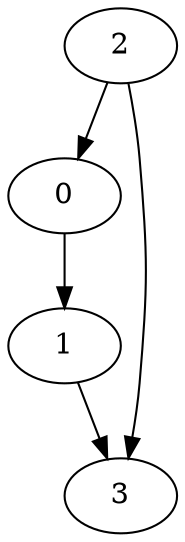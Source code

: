 digraph G {
	0;
	1;
	2;
	3;

	0 -> 1 [village=square; name=squareAB; heightLimit=3; weight=30; primaryType=mainStreet; secondaryType=none;];
	1 -> 3 [village=square; name=squareBC; heightLimit=3; weight=30; primaryType=sideStreet; secondaryType=none;];
	2 -> 3 [village=square; name=squareCD; heightLimit=3; weight=30; primaryType=mainStreet; secondaryType=none;];
	2 -> 0 [village=square; name=squareDA; heightLimit=3; weight=30; primaryType=mainStreet; secondaryType=none;];

}